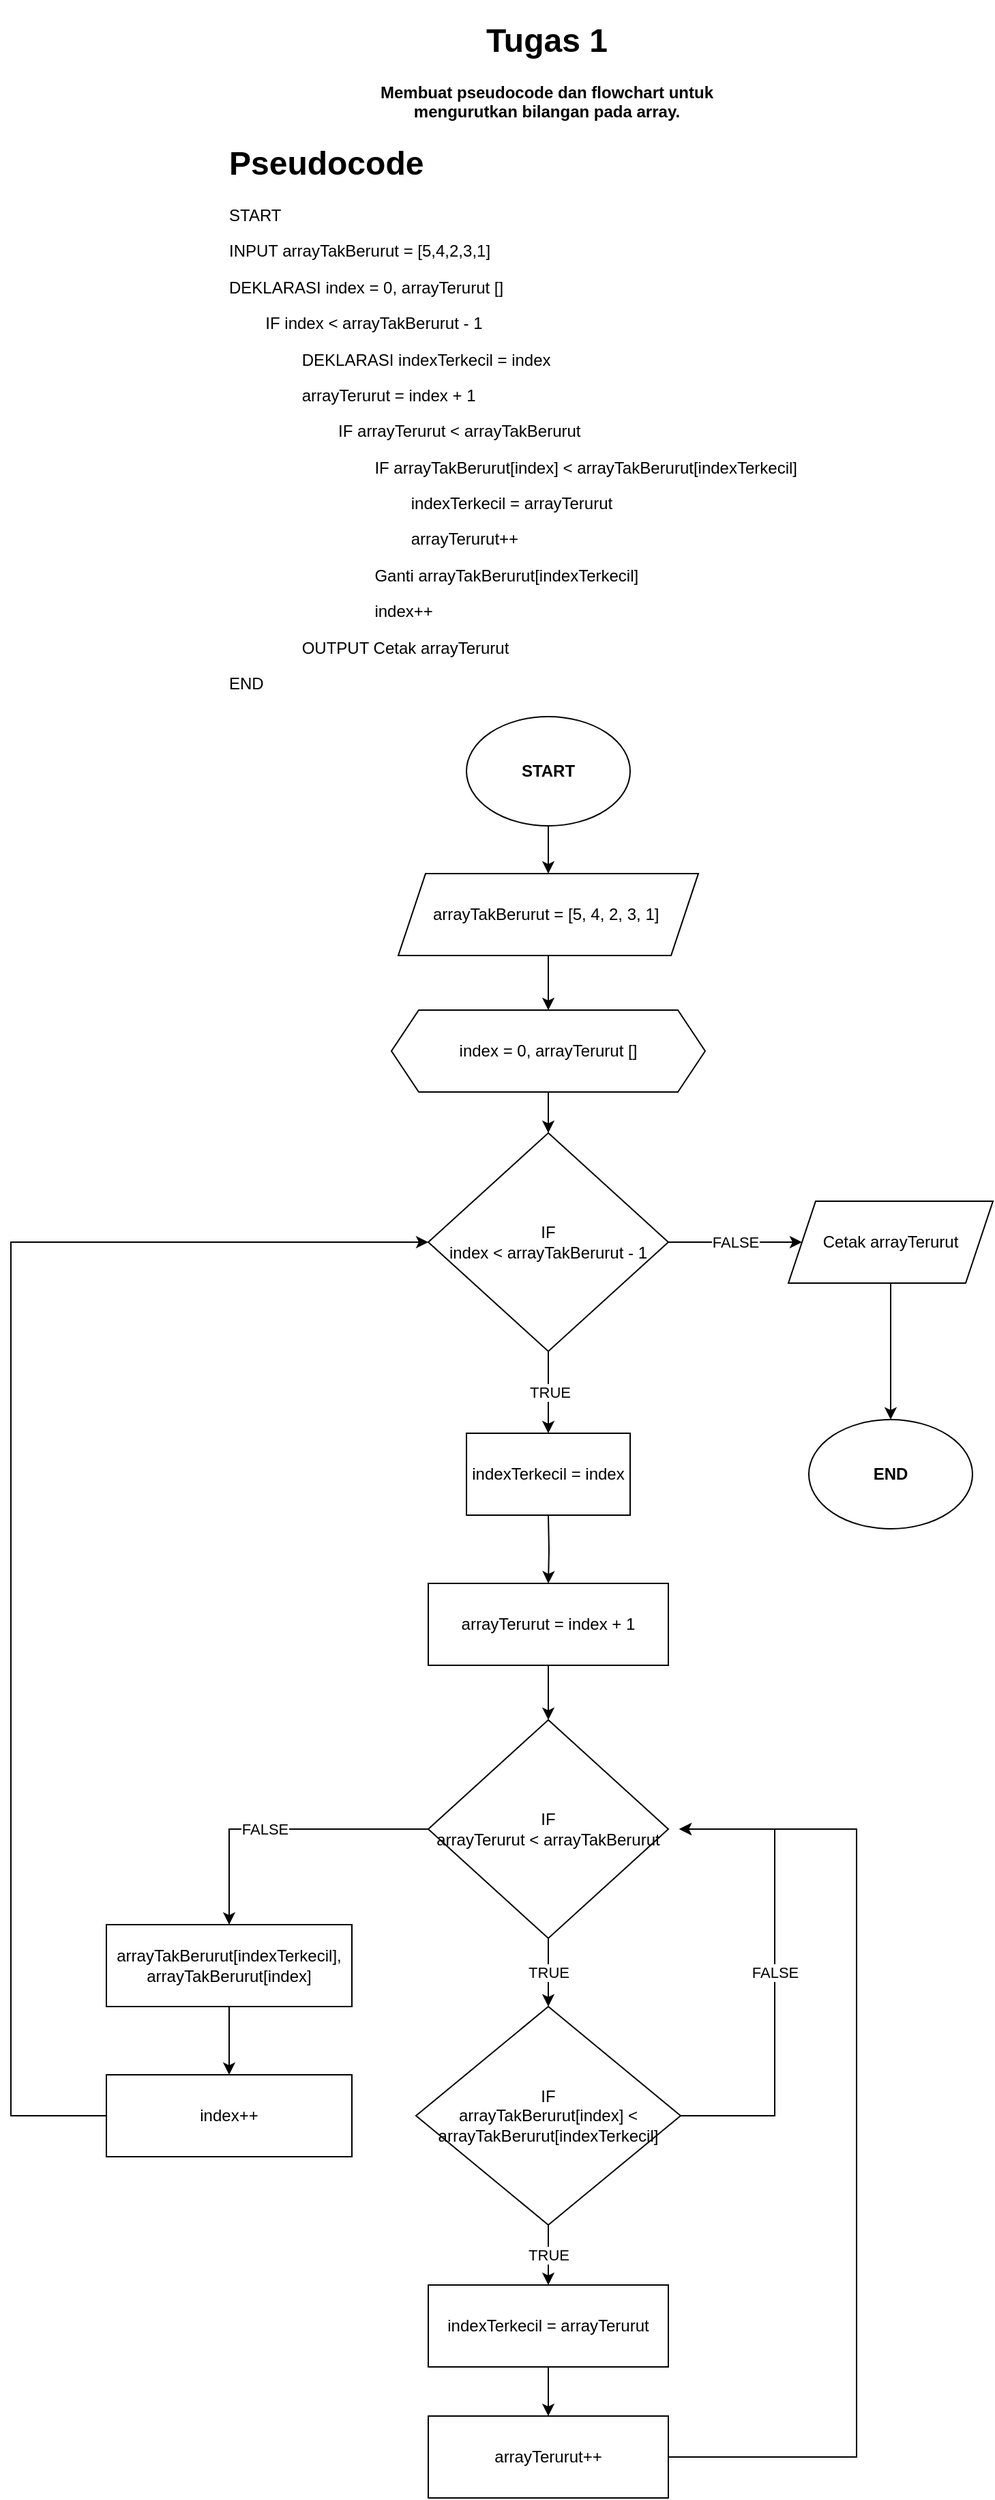 <mxfile version="20.4.0" type="device"><diagram id="8fYyA0W-E_PoheKzZ_-5" name="Halaman-1"><mxGraphModel dx="1034" dy="488" grid="1" gridSize="10" guides="1" tooltips="1" connect="1" arrows="1" fold="1" page="1" pageScale="1" pageWidth="827" pageHeight="1169" math="0" shadow="0"><root><mxCell id="0"/><mxCell id="1" parent="0"/><mxCell id="_FogANIbUPyI_qsKKMC8-1" value="&lt;h1&gt;Tugas 1&lt;/h1&gt;&lt;p&gt;Membuat pseudocode dan flowchart untuk mengurutkan bilangan pada array.&lt;/p&gt;" style="text;html=1;strokeColor=none;fillColor=none;spacing=5;spacingTop=-20;whiteSpace=wrap;overflow=hidden;rounded=0;align=center;fontStyle=1" parent="1" vertex="1"><mxGeometry x="263" y="30" width="300" height="120" as="geometry"/></mxCell><mxCell id="_FogANIbUPyI_qsKKMC8-2" value="&lt;h1&gt;Pseudocode&lt;/h1&gt;&lt;p&gt;START&lt;/p&gt;&lt;p&gt;INPUT arrayTakBerurut = [5,4,2,3,1]&lt;/p&gt;&lt;p&gt;DEKLARASI index = 0, arrayTerurut []&lt;/p&gt;&lt;p&gt;&lt;span style=&quot;white-space: pre;&quot;&gt;&#9;&lt;/span&gt;IF index &amp;lt; arrayTakBerurut - 1&lt;/p&gt;&lt;p&gt;&lt;span style=&quot;white-space: pre;&quot;&gt;&#9;&lt;/span&gt;&lt;span style=&quot;white-space: pre;&quot;&gt;&#9;&lt;/span&gt;DEKLARASI indexTerkecil = index&lt;br&gt;&lt;/p&gt;&lt;p&gt;&lt;span style=&quot;white-space: pre;&quot;&gt;&#9;&lt;/span&gt;&lt;span style=&quot;white-space: pre;&quot;&gt;&#9;&lt;/span&gt;arrayTerurut = index + 1&lt;br&gt;&lt;/p&gt;&lt;p&gt;&lt;span style=&quot;white-space: pre;&quot;&gt;&#9;&lt;/span&gt;&lt;span style=&quot;white-space: pre;&quot;&gt;&#9;&lt;/span&gt;&lt;span style=&quot;white-space: pre;&quot;&gt;&#9;&lt;/span&gt;IF arrayTerurut &amp;lt; arrayTakBerurut&lt;/p&gt;&lt;p&gt;&lt;span style=&quot;white-space: pre;&quot;&gt;&#9;&lt;/span&gt;&lt;span style=&quot;white-space: pre;&quot;&gt;&#9;&lt;/span&gt;&lt;span style=&quot;white-space: pre;&quot;&gt;&#9;&lt;/span&gt;&lt;span style=&quot;white-space: pre;&quot;&gt;&#9;&lt;/span&gt;IF arrayTakBerurut[index] &amp;lt; arrayTakBerurut[indexTerkecil]&lt;br&gt;&lt;/p&gt;&lt;p&gt;&lt;span style=&quot;white-space: pre;&quot;&gt;&lt;span style=&quot;white-space: pre;&quot;&gt;&#9;&lt;/span&gt;&lt;span style=&quot;white-space: pre;&quot;&gt;&#9;&lt;/span&gt;&lt;span style=&quot;white-space: pre;&quot;&gt;&#9;&lt;/span&gt;&lt;span style=&quot;white-space: pre;&quot;&gt;&#9;&lt;/span&gt;&lt;span style=&quot;white-space: pre;&quot;&gt;&#9;&lt;/span&gt;indexTerkecil = arrayTerurut&lt;/span&gt;&lt;/p&gt;&lt;p&gt;&lt;span style=&quot;white-space: pre;&quot;&gt;&lt;span style=&quot;white-space: pre;&quot;&gt;&#9;&lt;/span&gt;&lt;span style=&quot;white-space: pre;&quot;&gt;&#9;&lt;/span&gt;&lt;span style=&quot;white-space: pre;&quot;&gt;&#9;&lt;/span&gt;&lt;span style=&quot;white-space: pre;&quot;&gt;&#9;&lt;/span&gt;&lt;span style=&quot;white-space: pre;&quot;&gt;&#9;&lt;/span&gt;arrayTerurut++&lt;/span&gt;&lt;/p&gt;&lt;p&gt;&lt;span style=&quot;white-space: pre;&quot;&gt;&lt;span style=&quot;white-space: pre;&quot;&gt;&#9;&lt;/span&gt;&lt;span style=&quot;white-space: pre;&quot;&gt;&#9;&lt;/span&gt;&lt;span style=&quot;white-space: pre;&quot;&gt;&#9;&lt;/span&gt;&lt;span style=&quot;white-space: pre;&quot;&gt;&#9;&lt;/span&gt;Ganti arrayTakBerurut[indexTerkecil]&lt;/span&gt;&lt;/p&gt;&lt;p&gt;&lt;span style=&quot;white-space: pre;&quot;&gt;&lt;span style=&quot;white-space: pre;&quot;&gt;&#9;&lt;/span&gt;&lt;span style=&quot;white-space: pre;&quot;&gt;&#9;&lt;/span&gt;&lt;span style=&quot;white-space: pre;&quot;&gt;&#9;&lt;/span&gt;&lt;span style=&quot;white-space: pre;&quot;&gt;&#9;&lt;/span&gt;index++&lt;/span&gt;&lt;/p&gt;&lt;p&gt;&lt;span style=&quot;white-space: pre;&quot;&gt;&lt;span style=&quot;white-space: pre;&quot;&gt;&#9;&lt;/span&gt;&lt;span style=&quot;white-space: pre;&quot;&gt;&#9;&lt;/span&gt;OUTPUT Cetak arrayTerurut&lt;/span&gt;&lt;/p&gt;&lt;p&gt;END&lt;/p&gt;" style="text;html=1;strokeColor=none;fillColor=none;spacing=5;spacingTop=-20;whiteSpace=wrap;overflow=hidden;rounded=0;" parent="1" vertex="1"><mxGeometry x="175" y="120" width="476" height="420" as="geometry"/></mxCell><mxCell id="eJhmghbjr9bzOTIG2m---7" value="" style="edgeStyle=orthogonalEdgeStyle;rounded=0;orthogonalLoop=1;jettySize=auto;html=1;" edge="1" parent="1" source="_FogANIbUPyI_qsKKMC8-3" target="eJhmghbjr9bzOTIG2m---6"><mxGeometry relative="1" as="geometry"/></mxCell><mxCell id="_FogANIbUPyI_qsKKMC8-3" value="&lt;b&gt;START&lt;/b&gt;" style="ellipse;whiteSpace=wrap;html=1;" parent="1" vertex="1"><mxGeometry x="354" y="545" width="120" height="80" as="geometry"/></mxCell><mxCell id="_FogANIbUPyI_qsKKMC8-4" value="&lt;b&gt;END&lt;/b&gt;" style="ellipse;whiteSpace=wrap;html=1;" parent="1" vertex="1"><mxGeometry x="605" y="1060" width="120" height="80" as="geometry"/></mxCell><mxCell id="_FogANIbUPyI_qsKKMC8-15" value="" style="edgeStyle=orthogonalEdgeStyle;rounded=0;orthogonalLoop=1;jettySize=auto;html=1;" parent="1" source="_FogANIbUPyI_qsKKMC8-5" target="_FogANIbUPyI_qsKKMC8-6" edge="1"><mxGeometry relative="1" as="geometry"/></mxCell><mxCell id="_FogANIbUPyI_qsKKMC8-5" value="&lt;span style=&quot;text-align: left;&quot;&gt;index = 0, arrayTerurut []&lt;/span&gt;" style="shape=hexagon;perimeter=hexagonPerimeter2;whiteSpace=wrap;html=1;fixedSize=1;" parent="1" vertex="1"><mxGeometry x="299" y="760" width="230" height="60" as="geometry"/></mxCell><mxCell id="_FogANIbUPyI_qsKKMC8-16" value="TRUE" style="edgeStyle=orthogonalEdgeStyle;rounded=0;orthogonalLoop=1;jettySize=auto;html=1;" parent="1" source="_FogANIbUPyI_qsKKMC8-6" edge="1"><mxGeometry relative="1" as="geometry"><mxPoint x="414" y="1070" as="targetPoint"/></mxGeometry></mxCell><mxCell id="_FogANIbUPyI_qsKKMC8-29" value="FALSE" style="edgeStyle=orthogonalEdgeStyle;rounded=0;orthogonalLoop=1;jettySize=auto;html=1;" parent="1" source="_FogANIbUPyI_qsKKMC8-6" target="_FogANIbUPyI_qsKKMC8-28" edge="1"><mxGeometry relative="1" as="geometry"/></mxCell><mxCell id="_FogANIbUPyI_qsKKMC8-6" value="IF&lt;br&gt;index &amp;lt; arrayTakBerurut - 1" style="rhombus;whiteSpace=wrap;html=1;" parent="1" vertex="1"><mxGeometry x="326" y="850" width="176" height="160" as="geometry"/></mxCell><mxCell id="_FogANIbUPyI_qsKKMC8-17" value="" style="edgeStyle=orthogonalEdgeStyle;rounded=0;orthogonalLoop=1;jettySize=auto;html=1;" parent="1" target="_FogANIbUPyI_qsKKMC8-8" edge="1"><mxGeometry relative="1" as="geometry"><mxPoint x="414" y="1130" as="sourcePoint"/></mxGeometry></mxCell><mxCell id="_FogANIbUPyI_qsKKMC8-18" value="" style="edgeStyle=orthogonalEdgeStyle;rounded=0;orthogonalLoop=1;jettySize=auto;html=1;" parent="1" source="_FogANIbUPyI_qsKKMC8-8" target="_FogANIbUPyI_qsKKMC8-9" edge="1"><mxGeometry relative="1" as="geometry"/></mxCell><mxCell id="_FogANIbUPyI_qsKKMC8-8" value="arrayTerurut = index + 1" style="rounded=0;whiteSpace=wrap;html=1;" parent="1" vertex="1"><mxGeometry x="326" y="1180" width="176" height="60" as="geometry"/></mxCell><mxCell id="_FogANIbUPyI_qsKKMC8-19" value="TRUE" style="edgeStyle=orthogonalEdgeStyle;rounded=0;orthogonalLoop=1;jettySize=auto;html=1;" parent="1" source="_FogANIbUPyI_qsKKMC8-9" target="_FogANIbUPyI_qsKKMC8-10" edge="1"><mxGeometry relative="1" as="geometry"/></mxCell><mxCell id="_FogANIbUPyI_qsKKMC8-24" style="edgeStyle=orthogonalEdgeStyle;rounded=0;orthogonalLoop=1;jettySize=auto;html=1;entryX=0.5;entryY=0;entryDx=0;entryDy=0;" parent="1" source="_FogANIbUPyI_qsKKMC8-9" target="_FogANIbUPyI_qsKKMC8-22" edge="1"><mxGeometry relative="1" as="geometry"/></mxCell><mxCell id="_FogANIbUPyI_qsKKMC8-26" value="FALSE" style="edgeLabel;html=1;align=center;verticalAlign=middle;resizable=0;points=[];" parent="_FogANIbUPyI_qsKKMC8-24" vertex="1" connectable="0"><mxGeometry x="0.117" relative="1" as="geometry"><mxPoint as="offset"/></mxGeometry></mxCell><mxCell id="_FogANIbUPyI_qsKKMC8-9" value="IF&lt;br&gt;arrayTerurut &amp;lt; arrayTakBerurut" style="rhombus;whiteSpace=wrap;html=1;" parent="1" vertex="1"><mxGeometry x="326" y="1280" width="176" height="160" as="geometry"/></mxCell><mxCell id="_FogANIbUPyI_qsKKMC8-20" value="TRUE" style="edgeStyle=orthogonalEdgeStyle;rounded=0;orthogonalLoop=1;jettySize=auto;html=1;" parent="1" source="_FogANIbUPyI_qsKKMC8-10" target="_FogANIbUPyI_qsKKMC8-11" edge="1"><mxGeometry relative="1" as="geometry"/></mxCell><mxCell id="eJhmghbjr9bzOTIG2m---5" value="FALSE" style="edgeStyle=orthogonalEdgeStyle;rounded=0;orthogonalLoop=1;jettySize=auto;html=1;exitX=1;exitY=0.5;exitDx=0;exitDy=0;" edge="1" parent="1" source="_FogANIbUPyI_qsKKMC8-10"><mxGeometry relative="1" as="geometry"><mxPoint x="510" y="1360" as="targetPoint"/><Array as="points"><mxPoint x="580" y="1570"/><mxPoint x="580" y="1360"/></Array></mxGeometry></mxCell><mxCell id="_FogANIbUPyI_qsKKMC8-10" value="IF&lt;br&gt;arrayTakBerurut[index] &amp;lt; arrayTakBerurut[indexTerkecil]" style="rhombus;whiteSpace=wrap;html=1;" parent="1" vertex="1"><mxGeometry x="317" y="1490" width="194" height="160" as="geometry"/></mxCell><mxCell id="_FogANIbUPyI_qsKKMC8-21" value="" style="edgeStyle=orthogonalEdgeStyle;rounded=0;orthogonalLoop=1;jettySize=auto;html=1;" parent="1" source="_FogANIbUPyI_qsKKMC8-11" target="_FogANIbUPyI_qsKKMC8-12" edge="1"><mxGeometry relative="1" as="geometry"/></mxCell><mxCell id="_FogANIbUPyI_qsKKMC8-11" value="indexTerkecil = arrayTerurut" style="rounded=0;whiteSpace=wrap;html=1;" parent="1" vertex="1"><mxGeometry x="326" y="1694" width="176" height="60" as="geometry"/></mxCell><mxCell id="eJhmghbjr9bzOTIG2m---4" value="" style="edgeStyle=orthogonalEdgeStyle;rounded=0;orthogonalLoop=1;jettySize=auto;html=1;" edge="1" parent="1" source="_FogANIbUPyI_qsKKMC8-12"><mxGeometry relative="1" as="geometry"><mxPoint x="510" y="1360" as="targetPoint"/><Array as="points"><mxPoint x="640" y="1820"/><mxPoint x="640" y="1360"/></Array></mxGeometry></mxCell><mxCell id="_FogANIbUPyI_qsKKMC8-12" value="arrayTerurut++" style="rounded=0;whiteSpace=wrap;html=1;" parent="1" vertex="1"><mxGeometry x="326" y="1790" width="176" height="60" as="geometry"/></mxCell><mxCell id="_FogANIbUPyI_qsKKMC8-25" value="" style="edgeStyle=orthogonalEdgeStyle;rounded=0;orthogonalLoop=1;jettySize=auto;html=1;" parent="1" source="_FogANIbUPyI_qsKKMC8-22" target="_FogANIbUPyI_qsKKMC8-23" edge="1"><mxGeometry relative="1" as="geometry"/></mxCell><mxCell id="_FogANIbUPyI_qsKKMC8-22" value="arrayTakBerurut[indexTerkecil], arrayTakBerurut[index]" style="rounded=0;whiteSpace=wrap;html=1;" parent="1" vertex="1"><mxGeometry x="90" y="1430" width="180" height="60" as="geometry"/></mxCell><mxCell id="_FogANIbUPyI_qsKKMC8-27" style="edgeStyle=orthogonalEdgeStyle;rounded=0;orthogonalLoop=1;jettySize=auto;html=1;entryX=0;entryY=0.5;entryDx=0;entryDy=0;" parent="1" source="_FogANIbUPyI_qsKKMC8-23" target="_FogANIbUPyI_qsKKMC8-6" edge="1"><mxGeometry relative="1" as="geometry"><Array as="points"><mxPoint x="20" y="1570"/><mxPoint x="20" y="930"/></Array></mxGeometry></mxCell><mxCell id="_FogANIbUPyI_qsKKMC8-23" value="index++" style="rounded=0;whiteSpace=wrap;html=1;" parent="1" vertex="1"><mxGeometry x="90" y="1540" width="180" height="60" as="geometry"/></mxCell><mxCell id="_FogANIbUPyI_qsKKMC8-30" value="" style="edgeStyle=orthogonalEdgeStyle;rounded=0;orthogonalLoop=1;jettySize=auto;html=1;" parent="1" source="_FogANIbUPyI_qsKKMC8-28" target="_FogANIbUPyI_qsKKMC8-4" edge="1"><mxGeometry relative="1" as="geometry"/></mxCell><mxCell id="_FogANIbUPyI_qsKKMC8-28" value="Cetak arrayTerurut" style="shape=parallelogram;perimeter=parallelogramPerimeter;whiteSpace=wrap;html=1;fixedSize=1;" parent="1" vertex="1"><mxGeometry x="590" y="900" width="150" height="60" as="geometry"/></mxCell><mxCell id="eJhmghbjr9bzOTIG2m---8" value="" style="edgeStyle=orthogonalEdgeStyle;rounded=0;orthogonalLoop=1;jettySize=auto;html=1;" edge="1" parent="1" source="eJhmghbjr9bzOTIG2m---6" target="_FogANIbUPyI_qsKKMC8-5"><mxGeometry relative="1" as="geometry"/></mxCell><mxCell id="eJhmghbjr9bzOTIG2m---6" value="&lt;span style=&quot;text-align: left;&quot;&gt;arrayTakBerurut = [5, 4, 2, 3, 1]&amp;nbsp;&lt;/span&gt;" style="shape=parallelogram;perimeter=parallelogramPerimeter;whiteSpace=wrap;html=1;fixedSize=1;" vertex="1" parent="1"><mxGeometry x="304" y="660" width="220" height="60" as="geometry"/></mxCell><mxCell id="eJhmghbjr9bzOTIG2m---9" value="indexTerkecil = index" style="rounded=0;whiteSpace=wrap;html=1;" vertex="1" parent="1"><mxGeometry x="354" y="1070" width="120" height="60" as="geometry"/></mxCell></root></mxGraphModel></diagram></mxfile>